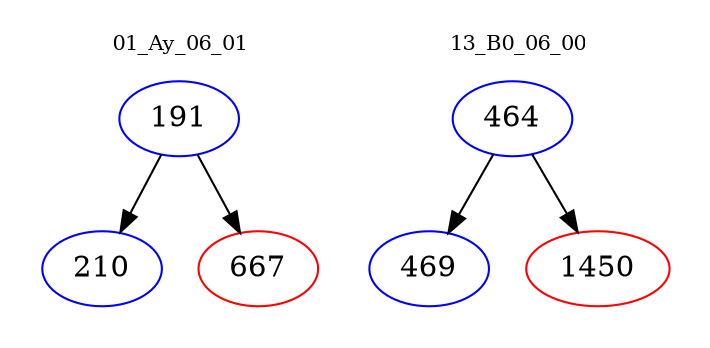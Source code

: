 digraph{
subgraph cluster_0 {
color = white
label = "01_Ay_06_01";
fontsize=10;
T0_191 [label="191", color="blue"]
T0_191 -> T0_210 [color="black"]
T0_210 [label="210", color="blue"]
T0_191 -> T0_667 [color="black"]
T0_667 [label="667", color="red"]
}
subgraph cluster_1 {
color = white
label = "13_B0_06_00";
fontsize=10;
T1_464 [label="464", color="blue"]
T1_464 -> T1_469 [color="black"]
T1_469 [label="469", color="blue"]
T1_464 -> T1_1450 [color="black"]
T1_1450 [label="1450", color="red"]
}
}
